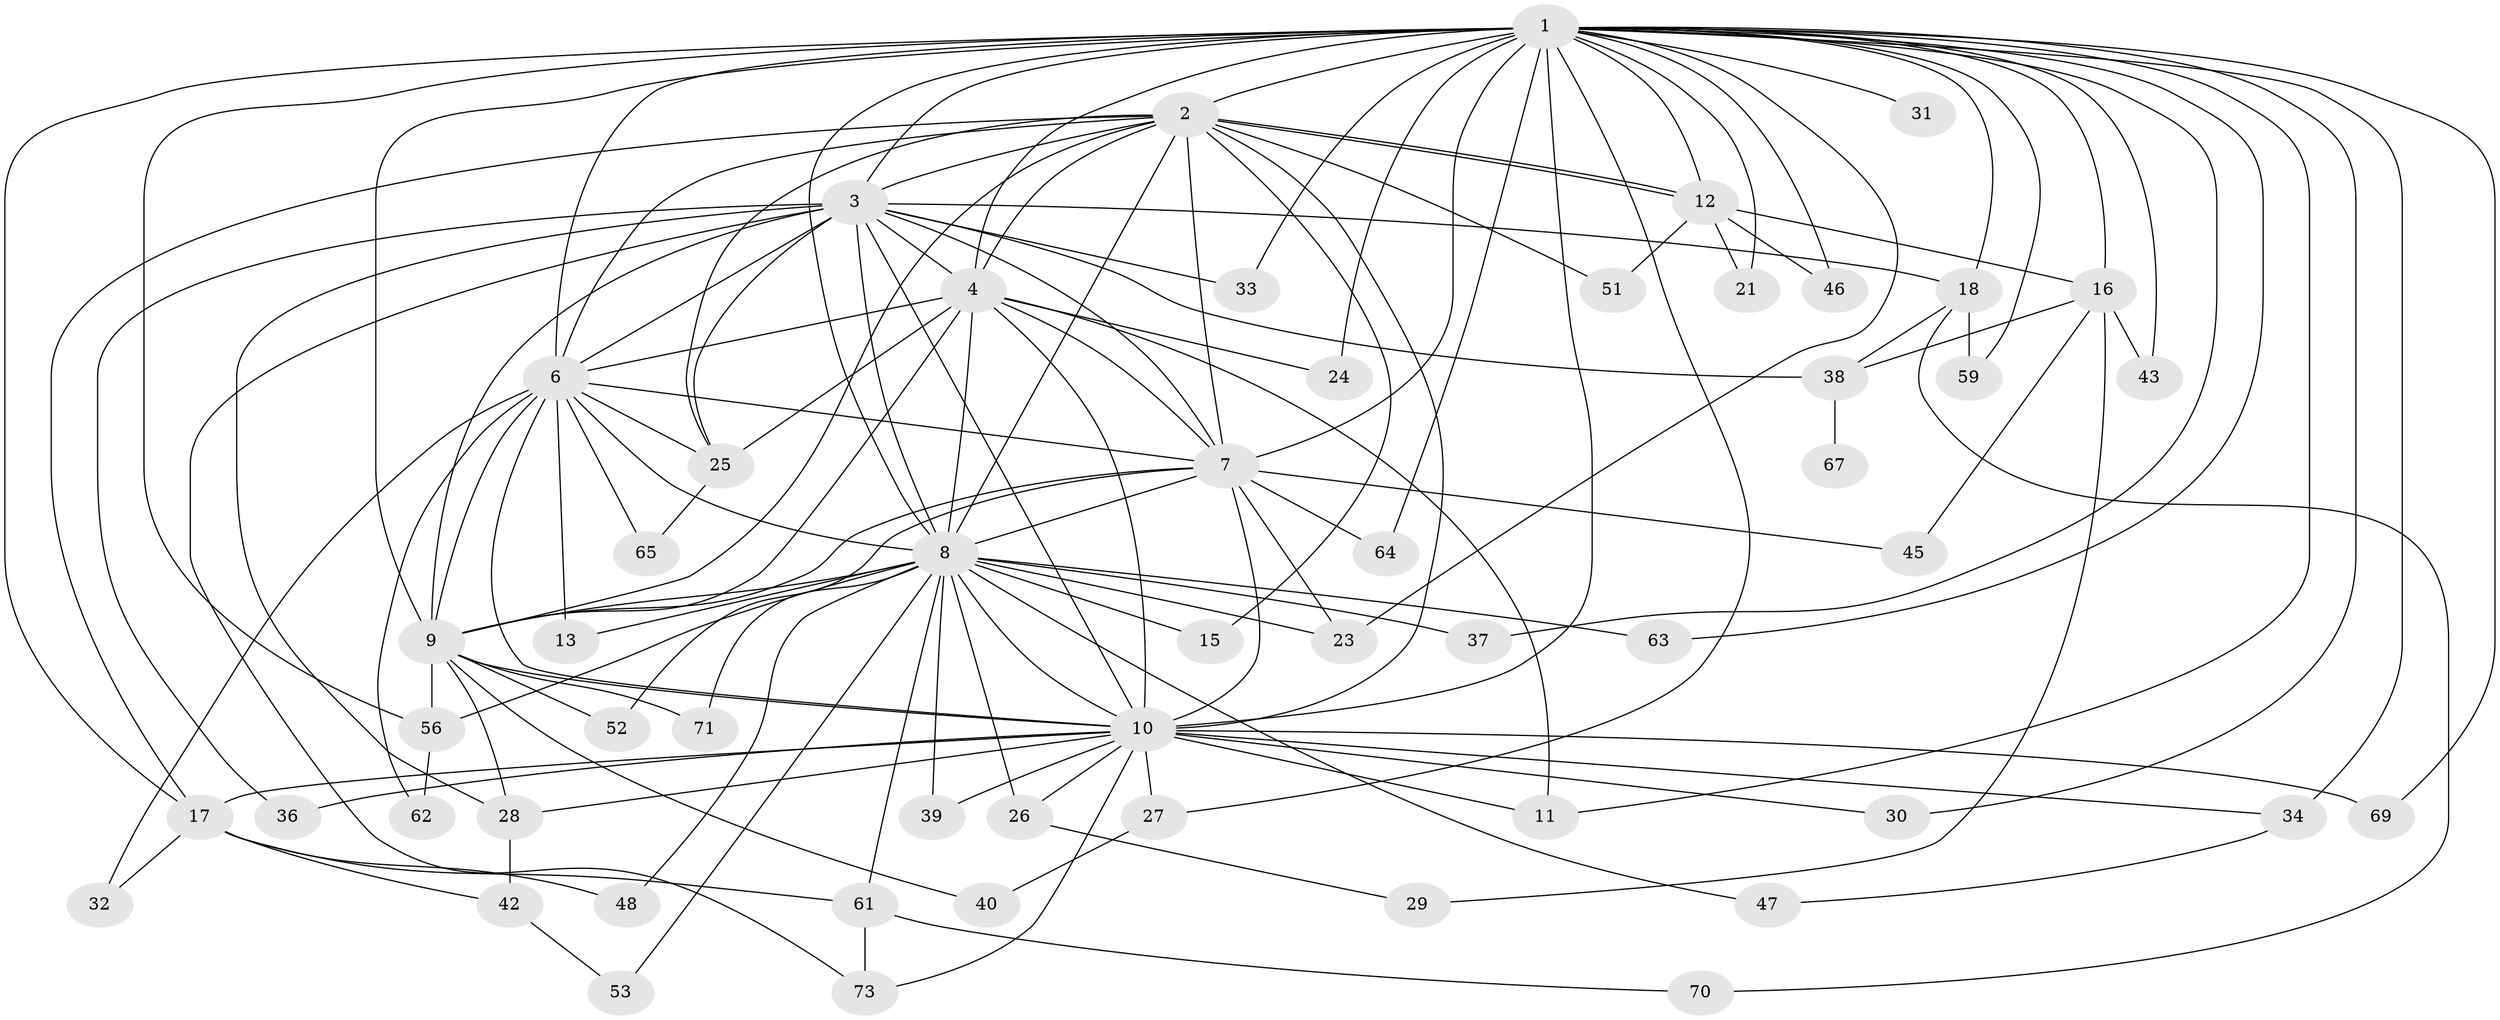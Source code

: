 // Generated by graph-tools (version 1.1) at 2025/23/03/03/25 07:23:38]
// undirected, 55 vertices, 136 edges
graph export_dot {
graph [start="1"]
  node [color=gray90,style=filled];
  1 [super="+5"];
  2 [super="+54"];
  3 [super="+55"];
  4 [super="+68"];
  6 [super="+66"];
  7 [super="+50"];
  8 [super="+19"];
  9 [super="+57"];
  10 [super="+20"];
  11 [super="+58"];
  12 [super="+14"];
  13;
  15;
  16 [super="+22"];
  17 [super="+44"];
  18 [super="+49"];
  21;
  23 [super="+35"];
  24;
  25 [super="+60"];
  26;
  27;
  28 [super="+72"];
  29;
  30;
  31;
  32;
  33;
  34;
  36;
  37;
  38 [super="+41"];
  39;
  40;
  42;
  43;
  45;
  46;
  47;
  48;
  51;
  52;
  53;
  56;
  59;
  61 [super="+74"];
  62;
  63;
  64;
  65;
  67;
  69;
  70;
  71;
  73;
  1 -- 2 [weight=3];
  1 -- 3 [weight=2];
  1 -- 4 [weight=2];
  1 -- 6 [weight=2];
  1 -- 7 [weight=3];
  1 -- 8 [weight=2];
  1 -- 9 [weight=2];
  1 -- 10 [weight=3];
  1 -- 16 [weight=2];
  1 -- 18 [weight=2];
  1 -- 21;
  1 -- 23;
  1 -- 31 [weight=2];
  1 -- 33;
  1 -- 37;
  1 -- 46;
  1 -- 59;
  1 -- 64;
  1 -- 69;
  1 -- 11;
  1 -- 12;
  1 -- 17;
  1 -- 24;
  1 -- 27;
  1 -- 30;
  1 -- 34;
  1 -- 43;
  1 -- 56;
  1 -- 63;
  2 -- 3;
  2 -- 4;
  2 -- 6;
  2 -- 7;
  2 -- 8;
  2 -- 9;
  2 -- 10;
  2 -- 12;
  2 -- 12;
  2 -- 15;
  2 -- 17;
  2 -- 51;
  2 -- 25;
  3 -- 4;
  3 -- 6;
  3 -- 7;
  3 -- 8;
  3 -- 9;
  3 -- 10;
  3 -- 28;
  3 -- 33;
  3 -- 36;
  3 -- 38;
  3 -- 73;
  3 -- 18;
  3 -- 25;
  4 -- 6;
  4 -- 7 [weight=2];
  4 -- 8;
  4 -- 9;
  4 -- 10;
  4 -- 11;
  4 -- 24;
  4 -- 25;
  6 -- 7;
  6 -- 8;
  6 -- 9 [weight=2];
  6 -- 10;
  6 -- 13;
  6 -- 25;
  6 -- 32;
  6 -- 62;
  6 -- 65;
  7 -- 8;
  7 -- 9;
  7 -- 10;
  7 -- 45;
  7 -- 52;
  7 -- 64;
  7 -- 23;
  8 -- 9 [weight=2];
  8 -- 10;
  8 -- 13;
  8 -- 15;
  8 -- 23;
  8 -- 26;
  8 -- 37;
  8 -- 47;
  8 -- 48;
  8 -- 53;
  8 -- 61;
  8 -- 63;
  8 -- 71;
  8 -- 56;
  8 -- 39;
  9 -- 10;
  9 -- 28;
  9 -- 40;
  9 -- 52;
  9 -- 71;
  9 -- 56;
  10 -- 26;
  10 -- 27;
  10 -- 34;
  10 -- 36;
  10 -- 39;
  10 -- 69;
  10 -- 73;
  10 -- 11;
  10 -- 30;
  10 -- 17;
  10 -- 28;
  12 -- 16;
  12 -- 51;
  12 -- 21;
  12 -- 46;
  16 -- 43;
  16 -- 45;
  16 -- 38;
  16 -- 29;
  17 -- 32;
  17 -- 42;
  17 -- 48;
  17 -- 61;
  18 -- 38;
  18 -- 59;
  18 -- 70;
  25 -- 65;
  26 -- 29;
  27 -- 40;
  28 -- 42;
  34 -- 47;
  38 -- 67 [weight=2];
  42 -- 53;
  56 -- 62;
  61 -- 70;
  61 -- 73;
}
